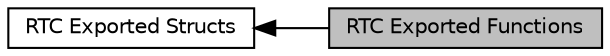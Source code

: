 digraph "RTC Exported Functions"
{
  edge [fontname="Helvetica",fontsize="10",labelfontname="Helvetica",labelfontsize="10"];
  node [fontname="Helvetica",fontsize="10",shape=box];
  rankdir=LR;
  Node1 [label="RTC Exported Functions",height=0.2,width=0.4,color="black", fillcolor="grey75", style="filled", fontcolor="black",tooltip=" "];
  Node2 [label="RTC Exported Structs",height=0.2,width=0.4,color="black", fillcolor="white", style="filled",URL="$dd/dae/group___n_a_n_o100___r_t_c___e_x_p_o_r_t_e_d___s_t_r_u_c_t_s.html",tooltip=" "];
  Node2->Node1 [shape=plaintext, dir="back", style="solid"];
}
